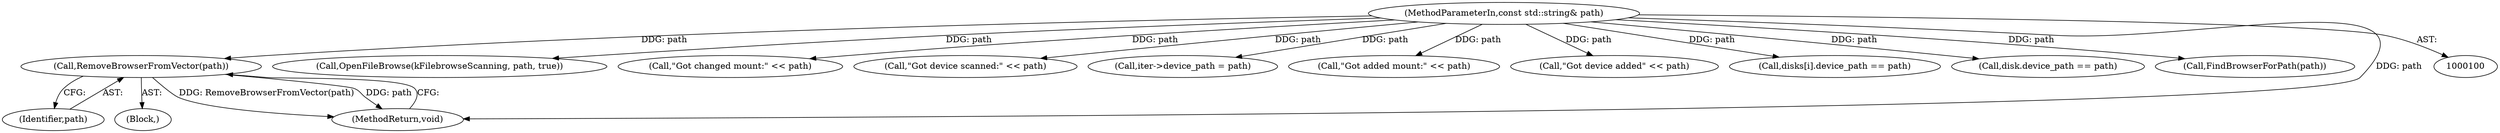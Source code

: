 digraph "0_Chrome_647c3a9f217a9236052e18c7b032669863dd1734@API" {
"1000179" [label="(Call,RemoveBrowserFromVector(path))"];
"1000103" [label="(MethodParameterIn,const std::string& path)"];
"1000309" [label="(Call,OpenFileBrowse(kFilebrowseScanning, path, true))"];
"1000195" [label="(Call,\"Got changed mount:\" << path)"];
"1000180" [label="(Identifier,path)"];
"1000322" [label="(Call,\"Got device scanned:\" << path)"];
"1000277" [label="(Call,iter->device_path = path)"];
"1000166" [label="(Call,\"Got added mount:\" << path)"];
"1000306" [label="(Call,\"Got device added\" << path)"];
"1000219" [label="(Call,disks[i].device_path == path)"];
"1000103" [label="(MethodParameterIn,const std::string& path)"];
"1000178" [label="(Block,)"];
"1000132" [label="(Call,disk.device_path == path)"];
"1000179" [label="(Call,RemoveBrowserFromVector(path))"];
"1000190" [label="(Call,FindBrowserForPath(path))"];
"1000325" [label="(MethodReturn,void)"];
"1000179" -> "1000178"  [label="AST: "];
"1000179" -> "1000180"  [label="CFG: "];
"1000180" -> "1000179"  [label="AST: "];
"1000325" -> "1000179"  [label="CFG: "];
"1000179" -> "1000325"  [label="DDG: RemoveBrowserFromVector(path)"];
"1000179" -> "1000325"  [label="DDG: path"];
"1000103" -> "1000179"  [label="DDG: path"];
"1000103" -> "1000100"  [label="AST: "];
"1000103" -> "1000325"  [label="DDG: path"];
"1000103" -> "1000132"  [label="DDG: path"];
"1000103" -> "1000166"  [label="DDG: path"];
"1000103" -> "1000190"  [label="DDG: path"];
"1000103" -> "1000195"  [label="DDG: path"];
"1000103" -> "1000219"  [label="DDG: path"];
"1000103" -> "1000277"  [label="DDG: path"];
"1000103" -> "1000306"  [label="DDG: path"];
"1000103" -> "1000309"  [label="DDG: path"];
"1000103" -> "1000322"  [label="DDG: path"];
}
